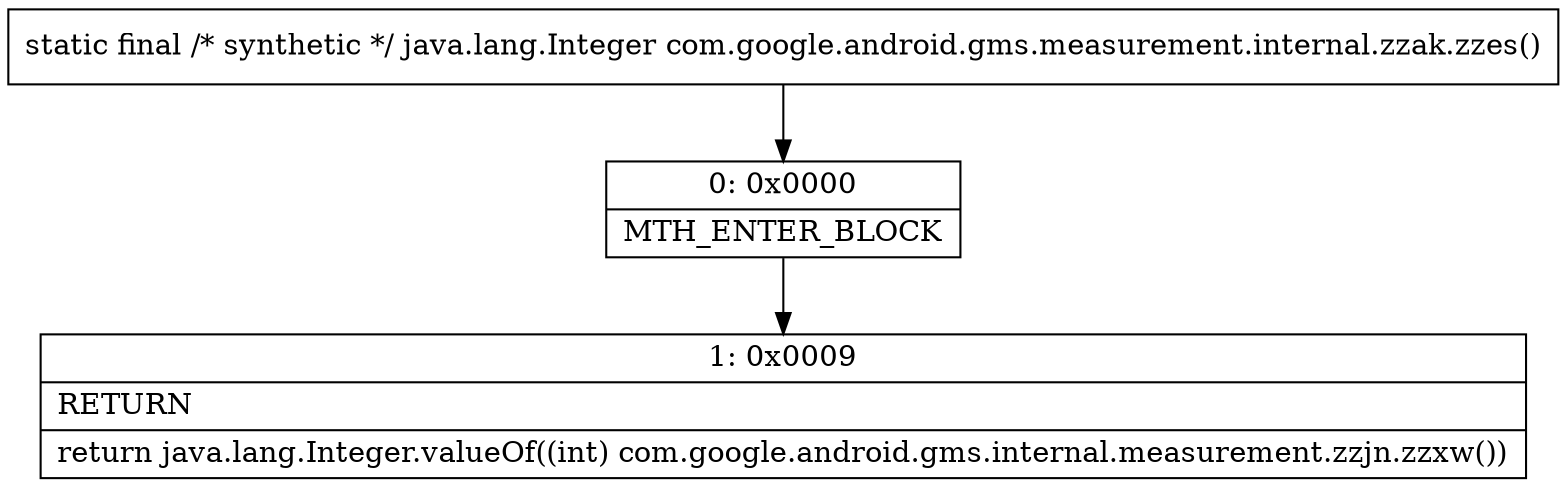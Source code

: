 digraph "CFG forcom.google.android.gms.measurement.internal.zzak.zzes()Ljava\/lang\/Integer;" {
Node_0 [shape=record,label="{0\:\ 0x0000|MTH_ENTER_BLOCK\l}"];
Node_1 [shape=record,label="{1\:\ 0x0009|RETURN\l|return java.lang.Integer.valueOf((int) com.google.android.gms.internal.measurement.zzjn.zzxw())\l}"];
MethodNode[shape=record,label="{static final \/* synthetic *\/ java.lang.Integer com.google.android.gms.measurement.internal.zzak.zzes() }"];
MethodNode -> Node_0;
Node_0 -> Node_1;
}

